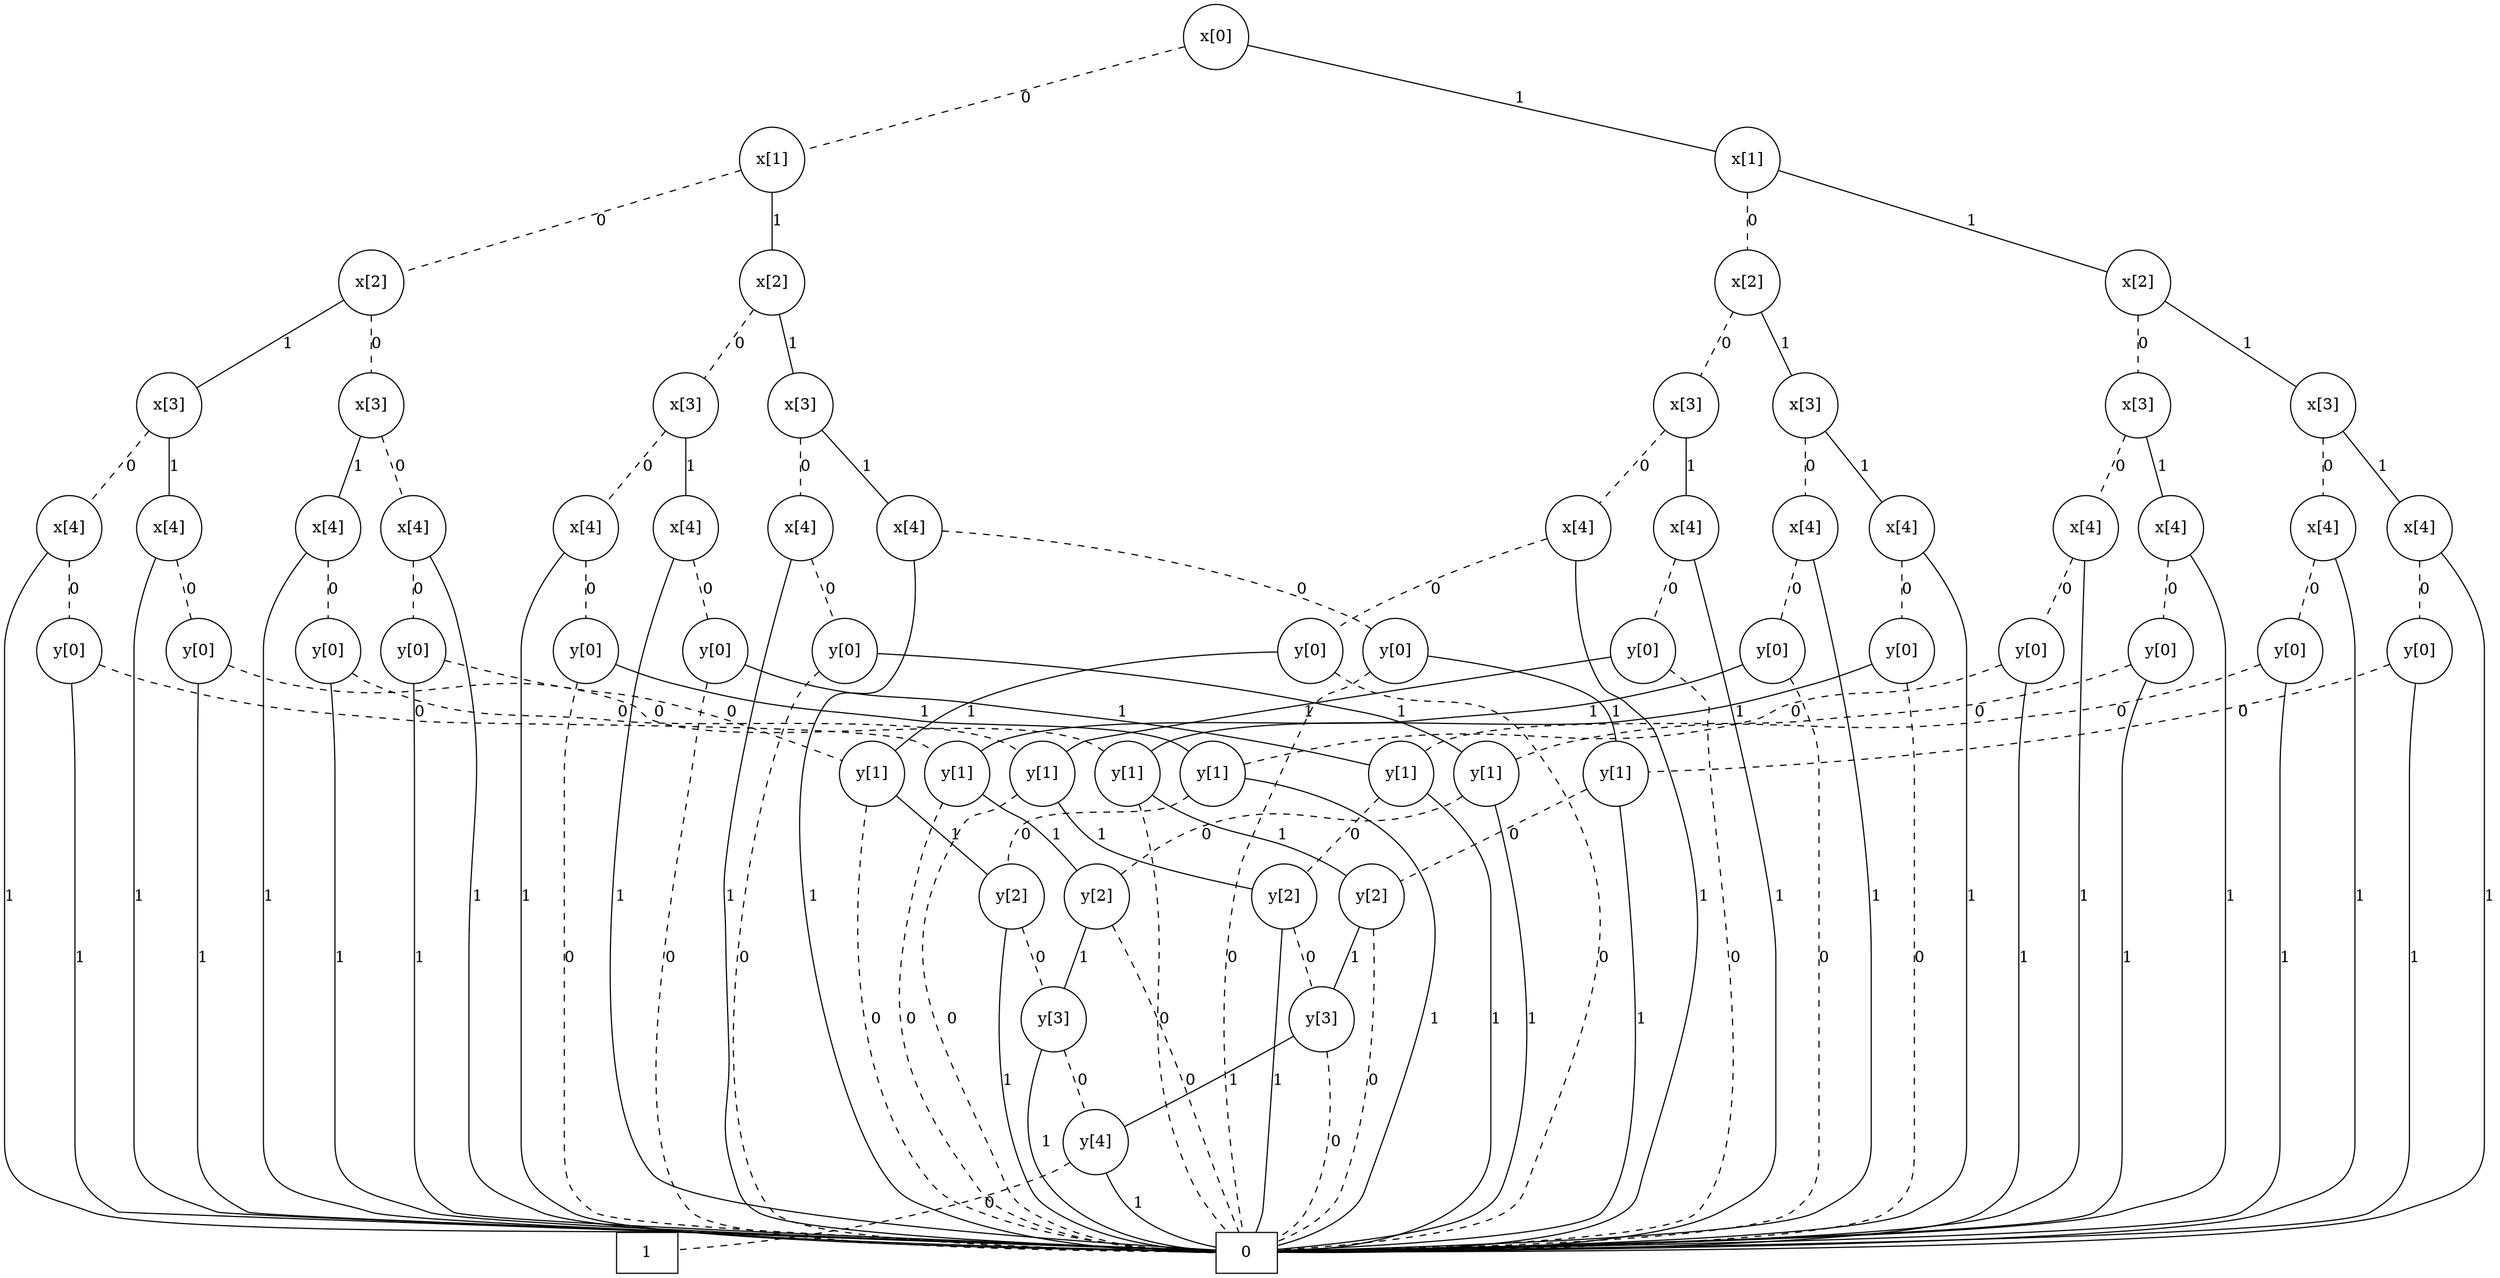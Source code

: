 graph BDD { n1906319638784 [label=0,shape=box]; n1906319769952 [label=1,shape=box]; n1906322495184 [label="y[4]",shape=circle]; n1906322495280 [label="y[3]",shape=circle]; n1906322495088 [label="y[2]",shape=circle]; n1906322688992 [label="y[1]",shape=circle]; n1906322688896 [label="y[0]",shape=circle]; n1906322688368 [label="x[4]",shape=circle]; n1906322496336 [label="y[3]",shape=circle]; n1906322496240 [label="y[2]",shape=circle]; n1906322689280 [label="y[1]",shape=circle]; n1906322689184 [label="y[0]",shape=circle]; n1906322689088 [label="x[4]",shape=circle]; n1906322688800 [label="x[3]",shape=circle]; n1906322495376 [label="y[2]",shape=circle]; n1906322670784 [label="y[1]",shape=circle]; n1906322689568 [label="y[0]",shape=circle]; n1906322689376 [label="x[4]",shape=circle]; n1906322496432 [label="y[2]",shape=circle]; n1906322671456 [label="y[1]",shape=circle]; n1906322689760 [label="y[0]",shape=circle]; n1906322689664 [label="x[4]",shape=circle]; n1906322689472 [label="x[3]",shape=circle]; n1906322688704 [label="x[2]",shape=circle]; n1906322670688 [label="y[1]",shape=circle]; n1906322378960 [label="y[0]",shape=circle]; n1906322378912 [label="x[4]",shape=circle]; n1906322671360 [label="y[1]",shape=circle]; n1906322379152 [label="y[0]",shape=circle]; n1906322379056 [label="x[4]",shape=circle]; n1906322689904 [label="x[3]",shape=circle]; n1906322672128 [label="y[1]",shape=circle]; n1906322379440 [label="y[0]",shape=circle]; n1906322379248 [label="x[4]",shape=circle]; n1906322379728 [label="y[1]",shape=circle]; n1906322379632 [label="y[0]",shape=circle]; n1906322379536 [label="x[4]",shape=circle]; n1906322379344 [label="x[3]",shape=circle]; n1906322690000 [label="x[2]",shape=circle]; n1906322688608 [label="x[1]",shape=circle]; n1906322380208 [label="y[0]",shape=circle]; n1906322379824 [label="x[4]",shape=circle]; n1906322380400 [label="y[0]",shape=circle]; n1906322380304 [label="x[4]",shape=circle]; n1906322380112 [label="x[3]",shape=circle]; n1906322380688 [label="y[0]",shape=circle]; n1906322380496 [label="x[4]",shape=circle]; n1906322380880 [label="y[0]",shape=circle]; n1906322380784 [label="x[4]",shape=circle]; n1906322380592 [label="x[3]",shape=circle]; n1906322380016 [label="x[2]",shape=circle]; n1906322381264 [label="y[0]",shape=circle]; n1906322380976 [label="x[4]",shape=circle]; n1906322381456 [label="y[0]",shape=circle]; n1906322381360 [label="x[4]",shape=circle]; n1906322381168 [label="x[3]",shape=circle]; n1906322381744 [label="y[0]",shape=circle]; n1906322381552 [label="x[4]",shape=circle]; n1906322381936 [label="y[0]",shape=circle]; n1906322381840 [label="x[4]",shape=circle]; n1906322381648 [label="x[3]",shape=circle]; n1906322381072 [label="x[2]",shape=circle]; n1906322379920 [label="x[1]",shape=circle]; n1906322494032 [label="x[0]",shape=circle]; n1906322495184 -- n1906319769952 [label=0,style=dashed]; n1906322495184 -- n1906319638784 [label=1]; n1906322495280 -- n1906322495184 [label=0,style=dashed]; n1906322495280 -- n1906319638784 [label=1]; n1906322495088 -- n1906322495280 [label=0,style=dashed]; n1906322495088 -- n1906319638784 [label=1]; n1906322688992 -- n1906319638784 [label=0,style=dashed]; n1906322688992 -- n1906322495088 [label=1]; n1906322688896 -- n1906322688992 [label=0,style=dashed]; n1906322688896 -- n1906319638784 [label=1]; n1906322688368 -- n1906322688896 [label=0,style=dashed]; n1906322688368 -- n1906319638784 [label=1]; n1906322496336 -- n1906319638784 [label=0,style=dashed]; n1906322496336 -- n1906322495184 [label=1]; n1906322496240 -- n1906322496336 [label=0,style=dashed]; n1906322496240 -- n1906319638784 [label=1]; n1906322689280 -- n1906319638784 [label=0,style=dashed]; n1906322689280 -- n1906322496240 [label=1]; n1906322689184 -- n1906322689280 [label=0,style=dashed]; n1906322689184 -- n1906319638784 [label=1]; n1906322689088 -- n1906322689184 [label=0,style=dashed]; n1906322689088 -- n1906319638784 [label=1]; n1906322688800 -- n1906322688368 [label=0,style=dashed]; n1906322688800 -- n1906322689088 [label=1]; n1906322495376 -- n1906319638784 [label=0,style=dashed]; n1906322495376 -- n1906322495280 [label=1]; n1906322670784 -- n1906319638784 [label=0,style=dashed]; n1906322670784 -- n1906322495376 [label=1]; n1906322689568 -- n1906322670784 [label=0,style=dashed]; n1906322689568 -- n1906319638784 [label=1]; n1906322689376 -- n1906322689568 [label=0,style=dashed]; n1906322689376 -- n1906319638784 [label=1]; n1906322496432 -- n1906319638784 [label=0,style=dashed]; n1906322496432 -- n1906322496336 [label=1]; n1906322671456 -- n1906319638784 [label=0,style=dashed]; n1906322671456 -- n1906322496432 [label=1]; n1906322689760 -- n1906322671456 [label=0,style=dashed]; n1906322689760 -- n1906319638784 [label=1]; n1906322689664 -- n1906322689760 [label=0,style=dashed]; n1906322689664 -- n1906319638784 [label=1]; n1906322689472 -- n1906322689376 [label=0,style=dashed]; n1906322689472 -- n1906322689664 [label=1]; n1906322688704 -- n1906322688800 [label=0,style=dashed]; n1906322688704 -- n1906322689472 [label=1]; n1906322670688 -- n1906322495088 [label=0,style=dashed]; n1906322670688 -- n1906319638784 [label=1]; n1906322378960 -- n1906319638784 [label=0,style=dashed]; n1906322378960 -- n1906322670688 [label=1]; n1906322378912 -- n1906322378960 [label=0,style=dashed]; n1906322378912 -- n1906319638784 [label=1]; n1906322671360 -- n1906322496240 [label=0,style=dashed]; n1906322671360 -- n1906319638784 [label=1]; n1906322379152 -- n1906319638784 [label=0,style=dashed]; n1906322379152 -- n1906322671360 [label=1]; n1906322379056 -- n1906322379152 [label=0,style=dashed]; n1906322379056 -- n1906319638784 [label=1]; n1906322689904 -- n1906322378912 [label=0,style=dashed]; n1906322689904 -- n1906322379056 [label=1]; n1906322672128 -- n1906322495376 [label=0,style=dashed]; n1906322672128 -- n1906319638784 [label=1]; n1906322379440 -- n1906319638784 [label=0,style=dashed]; n1906322379440 -- n1906322672128 [label=1]; n1906322379248 -- n1906322379440 [label=0,style=dashed]; n1906322379248 -- n1906319638784 [label=1]; n1906322379728 -- n1906322496432 [label=0,style=dashed]; n1906322379728 -- n1906319638784 [label=1]; n1906322379632 -- n1906319638784 [label=0,style=dashed]; n1906322379632 -- n1906322379728 [label=1]; n1906322379536 -- n1906322379632 [label=0,style=dashed]; n1906322379536 -- n1906319638784 [label=1]; n1906322379344 -- n1906322379248 [label=0,style=dashed]; n1906322379344 -- n1906322379536 [label=1]; n1906322690000 -- n1906322689904 [label=0,style=dashed]; n1906322690000 -- n1906322379344 [label=1]; n1906322688608 -- n1906322688704 [label=0,style=dashed]; n1906322688608 -- n1906322690000 [label=1]; n1906322380208 -- n1906319638784 [label=0,style=dashed]; n1906322380208 -- n1906322688992 [label=1]; n1906322379824 -- n1906322380208 [label=0,style=dashed]; n1906322379824 -- n1906319638784 [label=1]; n1906322380400 -- n1906319638784 [label=0,style=dashed]; n1906322380400 -- n1906322689280 [label=1]; n1906322380304 -- n1906322380400 [label=0,style=dashed]; n1906322380304 -- n1906319638784 [label=1]; n1906322380112 -- n1906322379824 [label=0,style=dashed]; n1906322380112 -- n1906322380304 [label=1]; n1906322380688 -- n1906319638784 [label=0,style=dashed]; n1906322380688 -- n1906322670784 [label=1]; n1906322380496 -- n1906322380688 [label=0,style=dashed]; n1906322380496 -- n1906319638784 [label=1]; n1906322380880 -- n1906319638784 [label=0,style=dashed]; n1906322380880 -- n1906322671456 [label=1]; n1906322380784 -- n1906322380880 [label=0,style=dashed]; n1906322380784 -- n1906319638784 [label=1]; n1906322380592 -- n1906322380496 [label=0,style=dashed]; n1906322380592 -- n1906322380784 [label=1]; n1906322380016 -- n1906322380112 [label=0,style=dashed]; n1906322380016 -- n1906322380592 [label=1]; n1906322381264 -- n1906322670688 [label=0,style=dashed]; n1906322381264 -- n1906319638784 [label=1]; n1906322380976 -- n1906322381264 [label=0,style=dashed]; n1906322380976 -- n1906319638784 [label=1]; n1906322381456 -- n1906322671360 [label=0,style=dashed]; n1906322381456 -- n1906319638784 [label=1]; n1906322381360 -- n1906322381456 [label=0,style=dashed]; n1906322381360 -- n1906319638784 [label=1]; n1906322381168 -- n1906322380976 [label=0,style=dashed]; n1906322381168 -- n1906322381360 [label=1]; n1906322381744 -- n1906322672128 [label=0,style=dashed]; n1906322381744 -- n1906319638784 [label=1]; n1906322381552 -- n1906322381744 [label=0,style=dashed]; n1906322381552 -- n1906319638784 [label=1]; n1906322381936 -- n1906322379728 [label=0,style=dashed]; n1906322381936 -- n1906319638784 [label=1]; n1906322381840 -- n1906322381936 [label=0,style=dashed]; n1906322381840 -- n1906319638784 [label=1]; n1906322381648 -- n1906322381552 [label=0,style=dashed]; n1906322381648 -- n1906322381840 [label=1]; n1906322381072 -- n1906322381168 [label=0,style=dashed]; n1906322381072 -- n1906322381648 [label=1]; n1906322379920 -- n1906322380016 [label=0,style=dashed]; n1906322379920 -- n1906322381072 [label=1]; n1906322494032 -- n1906322688608 [label=0,style=dashed]; n1906322494032 -- n1906322379920 [label=1]; }
